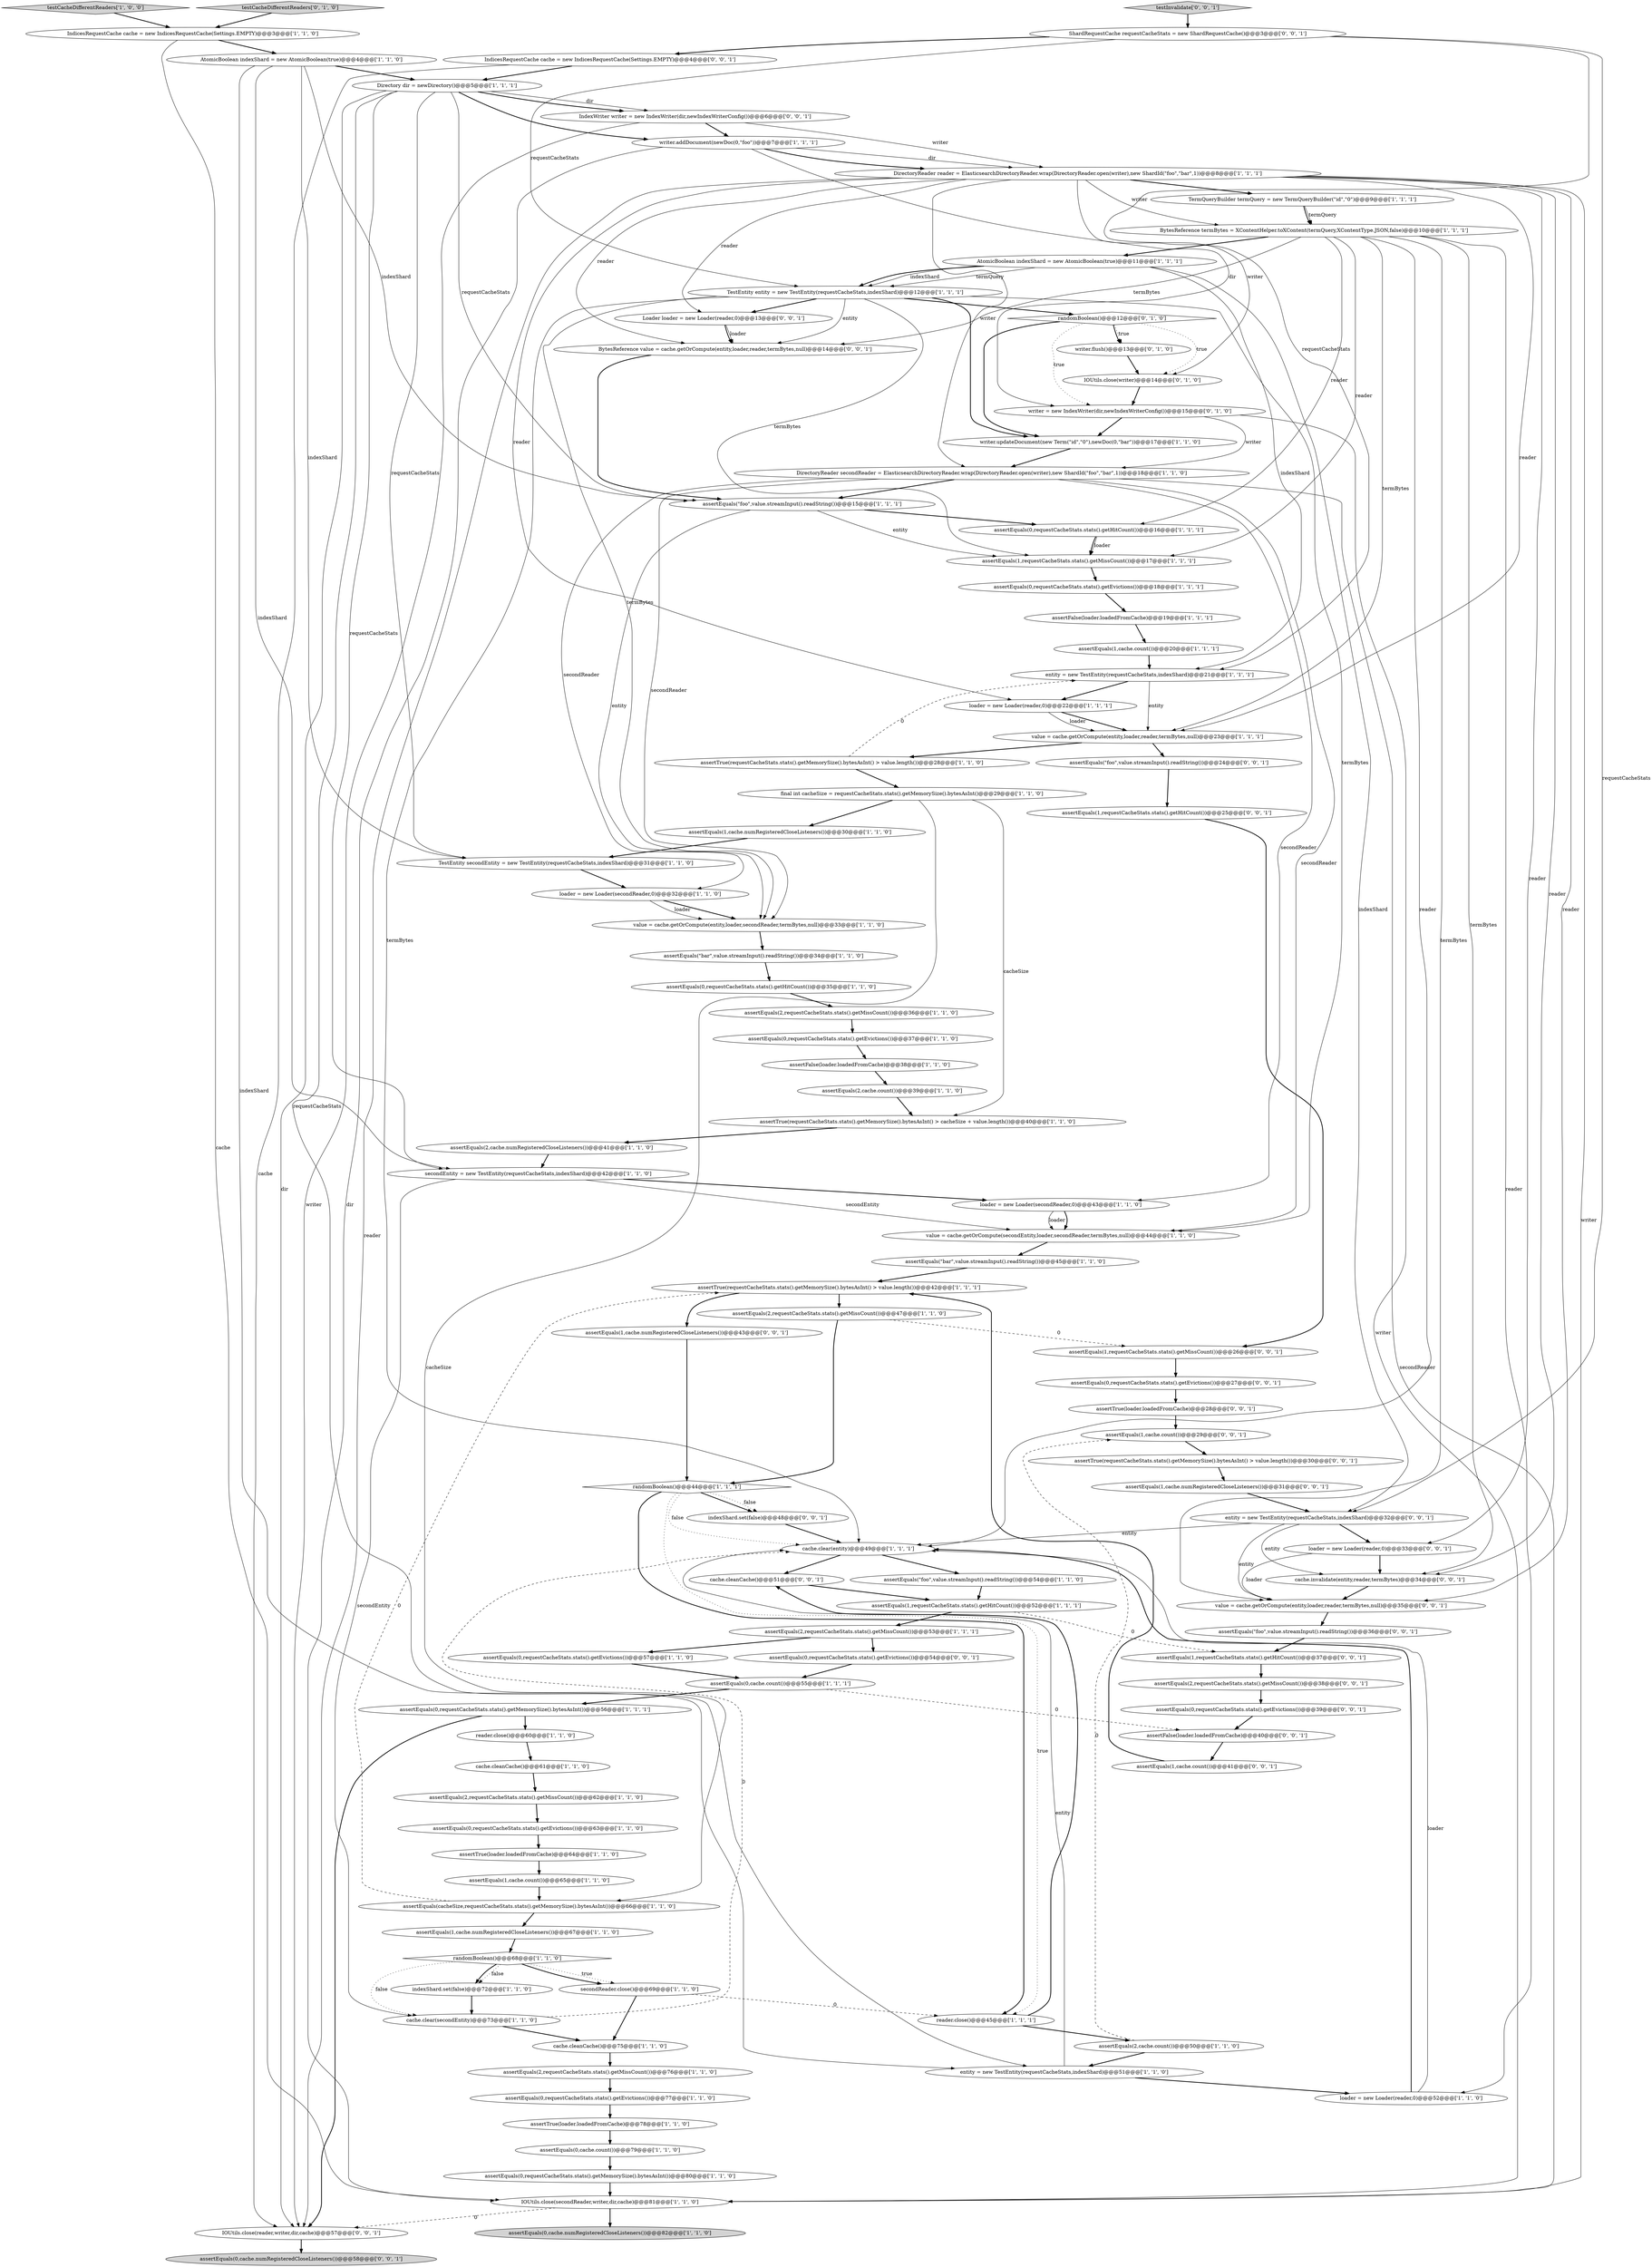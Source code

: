 digraph {
11 [style = filled, label = "assertEquals(2,requestCacheStats.stats().getMissCount())@@@36@@@['1', '1', '0']", fillcolor = white, shape = ellipse image = "AAA0AAABBB1BBB"];
59 [style = filled, label = "assertEquals(2,cache.numRegisteredCloseListeners())@@@41@@@['1', '1', '0']", fillcolor = white, shape = ellipse image = "AAA0AAABBB1BBB"];
18 [style = filled, label = "assertEquals(2,cache.count())@@@39@@@['1', '1', '0']", fillcolor = white, shape = ellipse image = "AAA0AAABBB1BBB"];
87 [style = filled, label = "cache.invalidate(entity,reader,termBytes)@@@34@@@['0', '0', '1']", fillcolor = white, shape = ellipse image = "AAA0AAABBB3BBB"];
56 [style = filled, label = "cache.clear(entity)@@@49@@@['1', '1', '1']", fillcolor = white, shape = ellipse image = "AAA0AAABBB1BBB"];
71 [style = filled, label = "assertFalse(loader.loadedFromCache)@@@19@@@['1', '1', '1']", fillcolor = white, shape = ellipse image = "AAA0AAABBB1BBB"];
97 [style = filled, label = "Loader loader = new Loader(reader,0)@@@13@@@['0', '0', '1']", fillcolor = white, shape = ellipse image = "AAA0AAABBB3BBB"];
33 [style = filled, label = "TestEntity secondEntity = new TestEntity(requestCacheStats,indexShard)@@@31@@@['1', '1', '0']", fillcolor = white, shape = ellipse image = "AAA0AAABBB1BBB"];
104 [style = filled, label = "cache.cleanCache()@@@51@@@['0', '0', '1']", fillcolor = white, shape = ellipse image = "AAA0AAABBB3BBB"];
57 [style = filled, label = "DirectoryReader secondReader = ElasticsearchDirectoryReader.wrap(DirectoryReader.open(writer),new ShardId(\"foo\",\"bar\",1))@@@18@@@['1', '1', '0']", fillcolor = white, shape = ellipse image = "AAA0AAABBB1BBB"];
44 [style = filled, label = "writer.updateDocument(new Term(\"id\",\"0\"),newDoc(0,\"bar\"))@@@17@@@['1', '1', '0']", fillcolor = white, shape = ellipse image = "AAA0AAABBB1BBB"];
89 [style = filled, label = "loader = new Loader(reader,0)@@@33@@@['0', '0', '1']", fillcolor = white, shape = ellipse image = "AAA0AAABBB3BBB"];
41 [style = filled, label = "assertEquals(1,cache.count())@@@65@@@['1', '1', '0']", fillcolor = white, shape = ellipse image = "AAA0AAABBB1BBB"];
98 [style = filled, label = "IndexWriter writer = new IndexWriter(dir,newIndexWriterConfig())@@@6@@@['0', '0', '1']", fillcolor = white, shape = ellipse image = "AAA0AAABBB3BBB"];
67 [style = filled, label = "testCacheDifferentReaders['1', '0', '0']", fillcolor = lightgray, shape = diamond image = "AAA0AAABBB1BBB"];
77 [style = filled, label = "randomBoolean()@@@12@@@['0', '1', '0']", fillcolor = white, shape = diamond image = "AAA1AAABBB2BBB"];
84 [style = filled, label = "assertFalse(loader.loadedFromCache)@@@40@@@['0', '0', '1']", fillcolor = white, shape = ellipse image = "AAA0AAABBB3BBB"];
69 [style = filled, label = "TermQueryBuilder termQuery = new TermQueryBuilder(\"id\",\"0\")@@@9@@@['1', '1', '1']", fillcolor = white, shape = ellipse image = "AAA0AAABBB1BBB"];
100 [style = filled, label = "assertEquals(0,requestCacheStats.stats().getEvictions())@@@27@@@['0', '0', '1']", fillcolor = white, shape = ellipse image = "AAA0AAABBB3BBB"];
103 [style = filled, label = "entity = new TestEntity(requestCacheStats,indexShard)@@@32@@@['0', '0', '1']", fillcolor = white, shape = ellipse image = "AAA0AAABBB3BBB"];
38 [style = filled, label = "assertEquals(0,requestCacheStats.stats().getEvictions())@@@77@@@['1', '1', '0']", fillcolor = white, shape = ellipse image = "AAA0AAABBB1BBB"];
29 [style = filled, label = "assertEquals(2,requestCacheStats.stats().getMissCount())@@@76@@@['1', '1', '0']", fillcolor = white, shape = ellipse image = "AAA0AAABBB1BBB"];
79 [style = filled, label = "assertEquals(0,requestCacheStats.stats().getEvictions())@@@39@@@['0', '0', '1']", fillcolor = white, shape = ellipse image = "AAA0AAABBB3BBB"];
45 [style = filled, label = "assertEquals(0,requestCacheStats.stats().getEvictions())@@@57@@@['1', '1', '0']", fillcolor = white, shape = ellipse image = "AAA0AAABBB1BBB"];
60 [style = filled, label = "assertEquals(0,cache.count())@@@55@@@['1', '1', '1']", fillcolor = white, shape = ellipse image = "AAA0AAABBB1BBB"];
35 [style = filled, label = "assertEquals(2,cache.count())@@@50@@@['1', '1', '0']", fillcolor = white, shape = ellipse image = "AAA0AAABBB1BBB"];
95 [style = filled, label = "BytesReference value = cache.getOrCompute(entity,loader,reader,termBytes,null)@@@14@@@['0', '0', '1']", fillcolor = white, shape = ellipse image = "AAA0AAABBB3BBB"];
40 [style = filled, label = "loader = new Loader(reader,0)@@@22@@@['1', '1', '1']", fillcolor = white, shape = ellipse image = "AAA0AAABBB1BBB"];
88 [style = filled, label = "assertEquals(0,requestCacheStats.stats().getEvictions())@@@54@@@['0', '0', '1']", fillcolor = white, shape = ellipse image = "AAA0AAABBB3BBB"];
42 [style = filled, label = "assertEquals(0,requestCacheStats.stats().getMemorySize().bytesAsInt())@@@80@@@['1', '1', '0']", fillcolor = white, shape = ellipse image = "AAA0AAABBB1BBB"];
50 [style = filled, label = "assertEquals(0,cache.count())@@@79@@@['1', '1', '0']", fillcolor = white, shape = ellipse image = "AAA0AAABBB1BBB"];
90 [style = filled, label = "assertEquals(\"foo\",value.streamInput().readString())@@@36@@@['0', '0', '1']", fillcolor = white, shape = ellipse image = "AAA0AAABBB3BBB"];
52 [style = filled, label = "indexShard.set(false)@@@72@@@['1', '1', '0']", fillcolor = white, shape = ellipse image = "AAA0AAABBB1BBB"];
47 [style = filled, label = "loader = new Loader(secondReader,0)@@@43@@@['1', '1', '0']", fillcolor = white, shape = ellipse image = "AAA0AAABBB1BBB"];
28 [style = filled, label = "assertEquals(2,requestCacheStats.stats().getMissCount())@@@53@@@['1', '1', '1']", fillcolor = white, shape = ellipse image = "AAA0AAABBB1BBB"];
85 [style = filled, label = "assertEquals(1,cache.count())@@@41@@@['0', '0', '1']", fillcolor = white, shape = ellipse image = "AAA0AAABBB3BBB"];
49 [style = filled, label = "secondReader.close()@@@69@@@['1', '1', '0']", fillcolor = white, shape = ellipse image = "AAA0AAABBB1BBB"];
70 [style = filled, label = "assertEquals(0,requestCacheStats.stats().getHitCount())@@@35@@@['1', '1', '0']", fillcolor = white, shape = ellipse image = "AAA0AAABBB1BBB"];
1 [style = filled, label = "reader.close()@@@60@@@['1', '1', '0']", fillcolor = white, shape = ellipse image = "AAA0AAABBB1BBB"];
43 [style = filled, label = "TestEntity entity = new TestEntity(requestCacheStats,indexShard)@@@12@@@['1', '1', '1']", fillcolor = white, shape = ellipse image = "AAA0AAABBB1BBB"];
91 [style = filled, label = "IndicesRequestCache cache = new IndicesRequestCache(Settings.EMPTY)@@@4@@@['0', '0', '1']", fillcolor = white, shape = ellipse image = "AAA0AAABBB3BBB"];
83 [style = filled, label = "testInvalidate['0', '0', '1']", fillcolor = lightgray, shape = diamond image = "AAA0AAABBB3BBB"];
14 [style = filled, label = "assertEquals(2,requestCacheStats.stats().getMissCount())@@@62@@@['1', '1', '0']", fillcolor = white, shape = ellipse image = "AAA0AAABBB1BBB"];
23 [style = filled, label = "value = cache.getOrCompute(entity,loader,secondReader,termBytes,null)@@@33@@@['1', '1', '0']", fillcolor = white, shape = ellipse image = "AAA0AAABBB1BBB"];
72 [style = filled, label = "assertEquals(1,cache.numRegisteredCloseListeners())@@@67@@@['1', '1', '0']", fillcolor = white, shape = ellipse image = "AAA0AAABBB1BBB"];
54 [style = filled, label = "final int cacheSize = requestCacheStats.stats().getMemorySize().bytesAsInt()@@@29@@@['1', '1', '0']", fillcolor = white, shape = ellipse image = "AAA0AAABBB1BBB"];
101 [style = filled, label = "assertEquals(0,cache.numRegisteredCloseListeners())@@@58@@@['0', '0', '1']", fillcolor = lightgray, shape = ellipse image = "AAA0AAABBB3BBB"];
2 [style = filled, label = "randomBoolean()@@@68@@@['1', '1', '0']", fillcolor = white, shape = diamond image = "AAA0AAABBB1BBB"];
7 [style = filled, label = "writer.addDocument(newDoc(0,\"foo\"))@@@7@@@['1', '1', '1']", fillcolor = white, shape = ellipse image = "AAA0AAABBB1BBB"];
24 [style = filled, label = "reader.close()@@@45@@@['1', '1', '1']", fillcolor = white, shape = ellipse image = "AAA0AAABBB1BBB"];
10 [style = filled, label = "entity = new TestEntity(requestCacheStats,indexShard)@@@21@@@['1', '1', '1']", fillcolor = white, shape = ellipse image = "AAA0AAABBB1BBB"];
68 [style = filled, label = "AtomicBoolean indexShard = new AtomicBoolean(true)@@@11@@@['1', '1', '1']", fillcolor = white, shape = ellipse image = "AAA0AAABBB1BBB"];
78 [style = filled, label = "assertEquals(1,cache.numRegisteredCloseListeners())@@@31@@@['0', '0', '1']", fillcolor = white, shape = ellipse image = "AAA0AAABBB3BBB"];
19 [style = filled, label = "value = cache.getOrCompute(secondEntity,loader,secondReader,termBytes,null)@@@44@@@['1', '1', '0']", fillcolor = white, shape = ellipse image = "AAA0AAABBB1BBB"];
21 [style = filled, label = "assertEquals(1,requestCacheStats.stats().getMissCount())@@@17@@@['1', '1', '1']", fillcolor = white, shape = ellipse image = "AAA0AAABBB1BBB"];
64 [style = filled, label = "assertEquals(1,cache.count())@@@20@@@['1', '1', '1']", fillcolor = white, shape = ellipse image = "AAA0AAABBB1BBB"];
3 [style = filled, label = "cache.clear(secondEntity)@@@73@@@['1', '1', '0']", fillcolor = white, shape = ellipse image = "AAA0AAABBB1BBB"];
0 [style = filled, label = "IOUtils.close(secondReader,writer,dir,cache)@@@81@@@['1', '1', '0']", fillcolor = white, shape = ellipse image = "AAA0AAABBB1BBB"];
16 [style = filled, label = "assertEquals(0,requestCacheStats.stats().getMemorySize().bytesAsInt())@@@56@@@['1', '1', '1']", fillcolor = white, shape = ellipse image = "AAA0AAABBB1BBB"];
105 [style = filled, label = "assertEquals(1,requestCacheStats.stats().getHitCount())@@@25@@@['0', '0', '1']", fillcolor = white, shape = ellipse image = "AAA0AAABBB3BBB"];
51 [style = filled, label = "DirectoryReader reader = ElasticsearchDirectoryReader.wrap(DirectoryReader.open(writer),new ShardId(\"foo\",\"bar\",1))@@@8@@@['1', '1', '1']", fillcolor = white, shape = ellipse image = "AAA0AAABBB1BBB"];
73 [style = filled, label = "writer = new IndexWriter(dir,newIndexWriterConfig())@@@15@@@['0', '1', '0']", fillcolor = white, shape = ellipse image = "AAA1AAABBB2BBB"];
9 [style = filled, label = "assertEquals(\"foo\",value.streamInput().readString())@@@15@@@['1', '1', '1']", fillcolor = white, shape = ellipse image = "AAA0AAABBB1BBB"];
39 [style = filled, label = "assertEquals(0,requestCacheStats.stats().getEvictions())@@@63@@@['1', '1', '0']", fillcolor = white, shape = ellipse image = "AAA0AAABBB1BBB"];
15 [style = filled, label = "assertEquals(2,requestCacheStats.stats().getMissCount())@@@47@@@['1', '1', '0']", fillcolor = white, shape = ellipse image = "AAA0AAABBB1BBB"];
61 [style = filled, label = "assertEquals(0,cache.numRegisteredCloseListeners())@@@82@@@['1', '1', '0']", fillcolor = lightgray, shape = ellipse image = "AAA0AAABBB1BBB"];
74 [style = filled, label = "writer.flush()@@@13@@@['0', '1', '0']", fillcolor = white, shape = ellipse image = "AAA1AAABBB2BBB"];
75 [style = filled, label = "IOUtils.close(writer)@@@14@@@['0', '1', '0']", fillcolor = white, shape = ellipse image = "AAA1AAABBB2BBB"];
34 [style = filled, label = "assertEquals(\"bar\",value.streamInput().readString())@@@45@@@['1', '1', '0']", fillcolor = white, shape = ellipse image = "AAA0AAABBB1BBB"];
30 [style = filled, label = "Directory dir = newDirectory()@@@5@@@['1', '1', '1']", fillcolor = white, shape = ellipse image = "AAA0AAABBB1BBB"];
6 [style = filled, label = "AtomicBoolean indexShard = new AtomicBoolean(true)@@@4@@@['1', '1', '0']", fillcolor = white, shape = ellipse image = "AAA0AAABBB1BBB"];
25 [style = filled, label = "assertFalse(loader.loadedFromCache)@@@38@@@['1', '1', '0']", fillcolor = white, shape = ellipse image = "AAA0AAABBB1BBB"];
4 [style = filled, label = "assertEquals(\"foo\",value.streamInput().readString())@@@54@@@['1', '1', '0']", fillcolor = white, shape = ellipse image = "AAA0AAABBB1BBB"];
80 [style = filled, label = "assertEquals(\"foo\",value.streamInput().readString())@@@24@@@['0', '0', '1']", fillcolor = white, shape = ellipse image = "AAA0AAABBB3BBB"];
106 [style = filled, label = "assertTrue(loader.loadedFromCache)@@@28@@@['0', '0', '1']", fillcolor = white, shape = ellipse image = "AAA0AAABBB3BBB"];
94 [style = filled, label = "indexShard.set(false)@@@48@@@['0', '0', '1']", fillcolor = white, shape = ellipse image = "AAA0AAABBB3BBB"];
63 [style = filled, label = "assertEquals(cacheSize,requestCacheStats.stats().getMemorySize().bytesAsInt())@@@66@@@['1', '1', '0']", fillcolor = white, shape = ellipse image = "AAA0AAABBB1BBB"];
86 [style = filled, label = "assertEquals(1,requestCacheStats.stats().getHitCount())@@@37@@@['0', '0', '1']", fillcolor = white, shape = ellipse image = "AAA0AAABBB3BBB"];
55 [style = filled, label = "cache.cleanCache()@@@75@@@['1', '1', '0']", fillcolor = white, shape = ellipse image = "AAA0AAABBB1BBB"];
12 [style = filled, label = "entity = new TestEntity(requestCacheStats,indexShard)@@@51@@@['1', '1', '0']", fillcolor = white, shape = ellipse image = "AAA0AAABBB1BBB"];
8 [style = filled, label = "assertEquals(1,requestCacheStats.stats().getHitCount())@@@52@@@['1', '1', '1']", fillcolor = white, shape = ellipse image = "AAA0AAABBB1BBB"];
36 [style = filled, label = "IndicesRequestCache cache = new IndicesRequestCache(Settings.EMPTY)@@@3@@@['1', '1', '0']", fillcolor = white, shape = ellipse image = "AAA0AAABBB1BBB"];
27 [style = filled, label = "assertTrue(loader.loadedFromCache)@@@64@@@['1', '1', '0']", fillcolor = white, shape = ellipse image = "AAA0AAABBB1BBB"];
92 [style = filled, label = "value = cache.getOrCompute(entity,loader,reader,termBytes,null)@@@35@@@['0', '0', '1']", fillcolor = white, shape = ellipse image = "AAA0AAABBB3BBB"];
65 [style = filled, label = "assertEquals(1,cache.numRegisteredCloseListeners())@@@30@@@['1', '1', '0']", fillcolor = white, shape = ellipse image = "AAA0AAABBB1BBB"];
37 [style = filled, label = "assertEquals(0,requestCacheStats.stats().getHitCount())@@@16@@@['1', '1', '1']", fillcolor = white, shape = ellipse image = "AAA0AAABBB1BBB"];
96 [style = filled, label = "assertEquals(1,requestCacheStats.stats().getMissCount())@@@26@@@['0', '0', '1']", fillcolor = white, shape = ellipse image = "AAA0AAABBB3BBB"];
93 [style = filled, label = "ShardRequestCache requestCacheStats = new ShardRequestCache()@@@3@@@['0', '0', '1']", fillcolor = white, shape = ellipse image = "AAA0AAABBB3BBB"];
107 [style = filled, label = "assertEquals(1,cache.count())@@@29@@@['0', '0', '1']", fillcolor = white, shape = ellipse image = "AAA0AAABBB3BBB"];
31 [style = filled, label = "assertTrue(requestCacheStats.stats().getMemorySize().bytesAsInt() > value.length())@@@28@@@['1', '1', '0']", fillcolor = white, shape = ellipse image = "AAA0AAABBB1BBB"];
46 [style = filled, label = "assertEquals(0,requestCacheStats.stats().getEvictions())@@@37@@@['1', '1', '0']", fillcolor = white, shape = ellipse image = "AAA0AAABBB1BBB"];
17 [style = filled, label = "secondEntity = new TestEntity(requestCacheStats,indexShard)@@@42@@@['1', '1', '0']", fillcolor = white, shape = ellipse image = "AAA0AAABBB1BBB"];
82 [style = filled, label = "assertTrue(requestCacheStats.stats().getMemorySize().bytesAsInt() > value.length())@@@30@@@['0', '0', '1']", fillcolor = white, shape = ellipse image = "AAA0AAABBB3BBB"];
53 [style = filled, label = "value = cache.getOrCompute(entity,loader,reader,termBytes,null)@@@23@@@['1', '1', '1']", fillcolor = white, shape = ellipse image = "AAA0AAABBB1BBB"];
20 [style = filled, label = "loader = new Loader(secondReader,0)@@@32@@@['1', '1', '0']", fillcolor = white, shape = ellipse image = "AAA0AAABBB1BBB"];
26 [style = filled, label = "loader = new Loader(reader,0)@@@52@@@['1', '1', '0']", fillcolor = white, shape = ellipse image = "AAA0AAABBB1BBB"];
32 [style = filled, label = "assertTrue(requestCacheStats.stats().getMemorySize().bytesAsInt() > value.length())@@@42@@@['1', '1', '1']", fillcolor = white, shape = ellipse image = "AAA0AAABBB1BBB"];
48 [style = filled, label = "randomBoolean()@@@44@@@['1', '1', '1']", fillcolor = white, shape = diamond image = "AAA0AAABBB1BBB"];
22 [style = filled, label = "assertEquals(0,requestCacheStats.stats().getEvictions())@@@18@@@['1', '1', '1']", fillcolor = white, shape = ellipse image = "AAA0AAABBB1BBB"];
76 [style = filled, label = "testCacheDifferentReaders['0', '1', '0']", fillcolor = lightgray, shape = diamond image = "AAA0AAABBB2BBB"];
102 [style = filled, label = "IOUtils.close(reader,writer,dir,cache)@@@57@@@['0', '0', '1']", fillcolor = white, shape = ellipse image = "AAA0AAABBB3BBB"];
62 [style = filled, label = "BytesReference termBytes = XContentHelper.toXContent(termQuery,XContentType.JSON,false)@@@10@@@['1', '1', '1']", fillcolor = white, shape = ellipse image = "AAA0AAABBB1BBB"];
81 [style = filled, label = "assertEquals(1,cache.numRegisteredCloseListeners())@@@43@@@['0', '0', '1']", fillcolor = white, shape = ellipse image = "AAA0AAABBB3BBB"];
13 [style = filled, label = "assertTrue(loader.loadedFromCache)@@@78@@@['1', '1', '0']", fillcolor = white, shape = ellipse image = "AAA0AAABBB1BBB"];
99 [style = filled, label = "assertEquals(2,requestCacheStats.stats().getMissCount())@@@38@@@['0', '0', '1']", fillcolor = white, shape = ellipse image = "AAA0AAABBB3BBB"];
5 [style = filled, label = "cache.cleanCache()@@@61@@@['1', '1', '0']", fillcolor = white, shape = ellipse image = "AAA0AAABBB1BBB"];
58 [style = filled, label = "assertEquals(\"bar\",value.streamInput().readString())@@@34@@@['1', '1', '0']", fillcolor = white, shape = ellipse image = "AAA0AAABBB1BBB"];
66 [style = filled, label = "assertTrue(requestCacheStats.stats().getMemorySize().bytesAsInt() > cacheSize + value.length())@@@40@@@['1', '1', '0']", fillcolor = white, shape = ellipse image = "AAA0AAABBB1BBB"];
30->17 [style = solid, label="requestCacheStats"];
77->73 [style = dotted, label="true"];
103->56 [style = solid, label="entity"];
5->14 [style = bold, label=""];
31->54 [style = bold, label=""];
20->23 [style = bold, label=""];
11->46 [style = bold, label=""];
96->100 [style = bold, label=""];
89->87 [style = bold, label=""];
93->103 [style = solid, label="requestCacheStats"];
48->56 [style = dotted, label="false"];
21->22 [style = bold, label=""];
65->33 [style = bold, label=""];
3->55 [style = bold, label=""];
49->55 [style = bold, label=""];
53->80 [style = bold, label=""];
106->107 [style = bold, label=""];
51->92 [style = solid, label="reader"];
107->82 [style = bold, label=""];
60->16 [style = bold, label=""];
39->27 [style = bold, label=""];
51->95 [style = solid, label="reader"];
6->12 [style = solid, label="indexShard"];
40->53 [style = bold, label=""];
30->12 [style = solid, label="requestCacheStats"];
4->8 [style = bold, label=""];
72->2 [style = bold, label=""];
62->26 [style = solid, label="reader"];
93->43 [style = solid, label="requestCacheStats"];
53->31 [style = bold, label=""];
92->90 [style = bold, label=""];
102->101 [style = bold, label=""];
0->61 [style = bold, label=""];
80->105 [style = bold, label=""];
64->10 [style = bold, label=""];
16->1 [style = bold, label=""];
6->9 [style = solid, label="indexShard"];
30->9 [style = solid, label="requestCacheStats"];
55->29 [style = bold, label=""];
30->7 [style = bold, label=""];
10->40 [style = bold, label=""];
97->95 [style = solid, label="loader"];
68->103 [style = solid, label="indexShard"];
24->104 [style = bold, label=""];
58->70 [style = bold, label=""];
105->96 [style = bold, label=""];
82->78 [style = bold, label=""];
62->92 [style = solid, label="termBytes"];
29->38 [style = bold, label=""];
30->102 [style = solid, label="dir"];
26->56 [style = bold, label=""];
36->0 [style = solid, label="cache"];
2->49 [style = dotted, label="true"];
30->98 [style = solid, label="dir"];
74->75 [style = bold, label=""];
43->44 [style = bold, label=""];
73->0 [style = solid, label="writer"];
62->53 [style = solid, label="termBytes"];
44->57 [style = bold, label=""];
90->86 [style = bold, label=""];
51->0 [style = solid, label="writer"];
1->5 [style = bold, label=""];
28->45 [style = bold, label=""];
43->23 [style = solid, label="termBytes"];
63->72 [style = bold, label=""];
24->35 [style = bold, label=""];
46->25 [style = bold, label=""];
68->43 [style = bold, label=""];
66->59 [style = bold, label=""];
89->92 [style = solid, label="loader"];
14->39 [style = bold, label=""];
36->6 [style = bold, label=""];
51->97 [style = solid, label="reader"];
12->56 [style = solid, label="entity"];
83->93 [style = bold, label=""];
71->64 [style = bold, label=""];
69->62 [style = solid, label="termQuery"];
33->20 [style = bold, label=""];
56->104 [style = bold, label=""];
62->21 [style = solid, label="reader"];
13->50 [style = bold, label=""];
17->19 [style = solid, label="secondEntity"];
79->84 [style = bold, label=""];
37->21 [style = bold, label=""];
43->95 [style = solid, label="entity"];
85->32 [style = bold, label=""];
100->106 [style = bold, label=""];
103->89 [style = bold, label=""];
51->89 [style = solid, label="reader"];
99->79 [style = bold, label=""];
57->0 [style = solid, label="secondReader"];
73->44 [style = bold, label=""];
93->91 [style = bold, label=""];
68->43 [style = solid, label="indexShard"];
103->87 [style = solid, label="entity"];
77->44 [style = bold, label=""];
68->10 [style = solid, label="indexShard"];
48->24 [style = bold, label=""];
35->107 [style = dashed, label="0"];
0->102 [style = dashed, label="0"];
69->62 [style = bold, label=""];
48->94 [style = bold, label=""];
48->94 [style = dotted, label="false"];
77->75 [style = dotted, label="true"];
3->56 [style = dashed, label="0"];
95->9 [style = bold, label=""];
27->41 [style = bold, label=""];
62->37 [style = solid, label="reader"];
57->23 [style = solid, label="secondReader"];
51->69 [style = bold, label=""];
12->26 [style = bold, label=""];
62->95 [style = solid, label="termBytes"];
9->37 [style = bold, label=""];
26->56 [style = solid, label="loader"];
87->92 [style = bold, label=""];
104->8 [style = bold, label=""];
49->24 [style = dashed, label="0"];
31->10 [style = dashed, label="0"];
30->33 [style = solid, label="requestCacheStats"];
40->53 [style = solid, label="loader"];
54->63 [style = solid, label="cacheSize"];
47->19 [style = bold, label=""];
17->47 [style = bold, label=""];
2->49 [style = bold, label=""];
68->43 [style = solid, label="termQuery"];
57->19 [style = solid, label="secondReader"];
41->63 [style = bold, label=""];
51->57 [style = solid, label="writer"];
43->56 [style = solid, label="termBytes"];
2->52 [style = dotted, label="false"];
47->19 [style = solid, label="loader"];
25->18 [style = bold, label=""];
19->34 [style = bold, label=""];
38->13 [style = bold, label=""];
7->0 [style = solid, label="dir"];
77->74 [style = bold, label=""];
88->60 [style = bold, label=""];
91->30 [style = bold, label=""];
15->48 [style = bold, label=""];
9->23 [style = solid, label="entity"];
48->24 [style = dotted, label="true"];
54->65 [style = bold, label=""];
10->53 [style = solid, label="entity"];
98->51 [style = solid, label="writer"];
60->84 [style = dashed, label="0"];
52->3 [style = bold, label=""];
18->66 [style = bold, label=""];
30->98 [style = bold, label=""];
103->92 [style = solid, label="entity"];
7->73 [style = solid, label="dir"];
98->7 [style = bold, label=""];
63->32 [style = dashed, label="0"];
23->58 [style = bold, label=""];
94->56 [style = bold, label=""];
62->56 [style = solid, label="reader"];
37->21 [style = solid, label="loader"];
86->99 [style = bold, label=""];
59->17 [style = bold, label=""];
43->97 [style = bold, label=""];
73->57 [style = solid, label="writer"];
2->3 [style = dotted, label="false"];
84->85 [style = bold, label=""];
75->73 [style = bold, label=""];
70->11 [style = bold, label=""];
6->30 [style = bold, label=""];
56->4 [style = bold, label=""];
32->81 [style = bold, label=""];
62->87 [style = solid, label="termBytes"];
42->0 [style = bold, label=""];
7->51 [style = bold, label=""];
43->77 [style = bold, label=""];
57->20 [style = solid, label="secondReader"];
78->103 [style = bold, label=""];
51->102 [style = solid, label="reader"];
91->102 [style = solid, label="cache"];
77->74 [style = dotted, label="true"];
51->87 [style = solid, label="reader"];
57->9 [style = bold, label=""];
43->19 [style = solid, label="termBytes"];
9->21 [style = solid, label="entity"];
2->52 [style = bold, label=""];
50->42 [style = bold, label=""];
76->36 [style = bold, label=""];
54->66 [style = solid, label="cacheSize"];
51->40 [style = solid, label="reader"];
20->23 [style = solid, label="loader"];
98->102 [style = solid, label="writer"];
7->51 [style = solid, label="dir"];
57->47 [style = solid, label="secondReader"];
17->3 [style = solid, label="secondEntity"];
8->28 [style = bold, label=""];
43->21 [style = solid, label="termBytes"];
81->48 [style = bold, label=""];
67->36 [style = bold, label=""];
6->33 [style = solid, label="indexShard"];
51->53 [style = solid, label="reader"];
97->95 [style = bold, label=""];
45->60 [style = bold, label=""];
6->17 [style = solid, label="indexShard"];
35->12 [style = bold, label=""];
8->86 [style = dashed, label="0"];
15->96 [style = dashed, label="0"];
32->15 [style = bold, label=""];
28->88 [style = bold, label=""];
93->10 [style = solid, label="requestCacheStats"];
51->62 [style = solid, label="writer"];
16->102 [style = bold, label=""];
22->71 [style = bold, label=""];
34->32 [style = bold, label=""];
51->75 [style = solid, label="writer"];
62->68 [style = bold, label=""];
}
